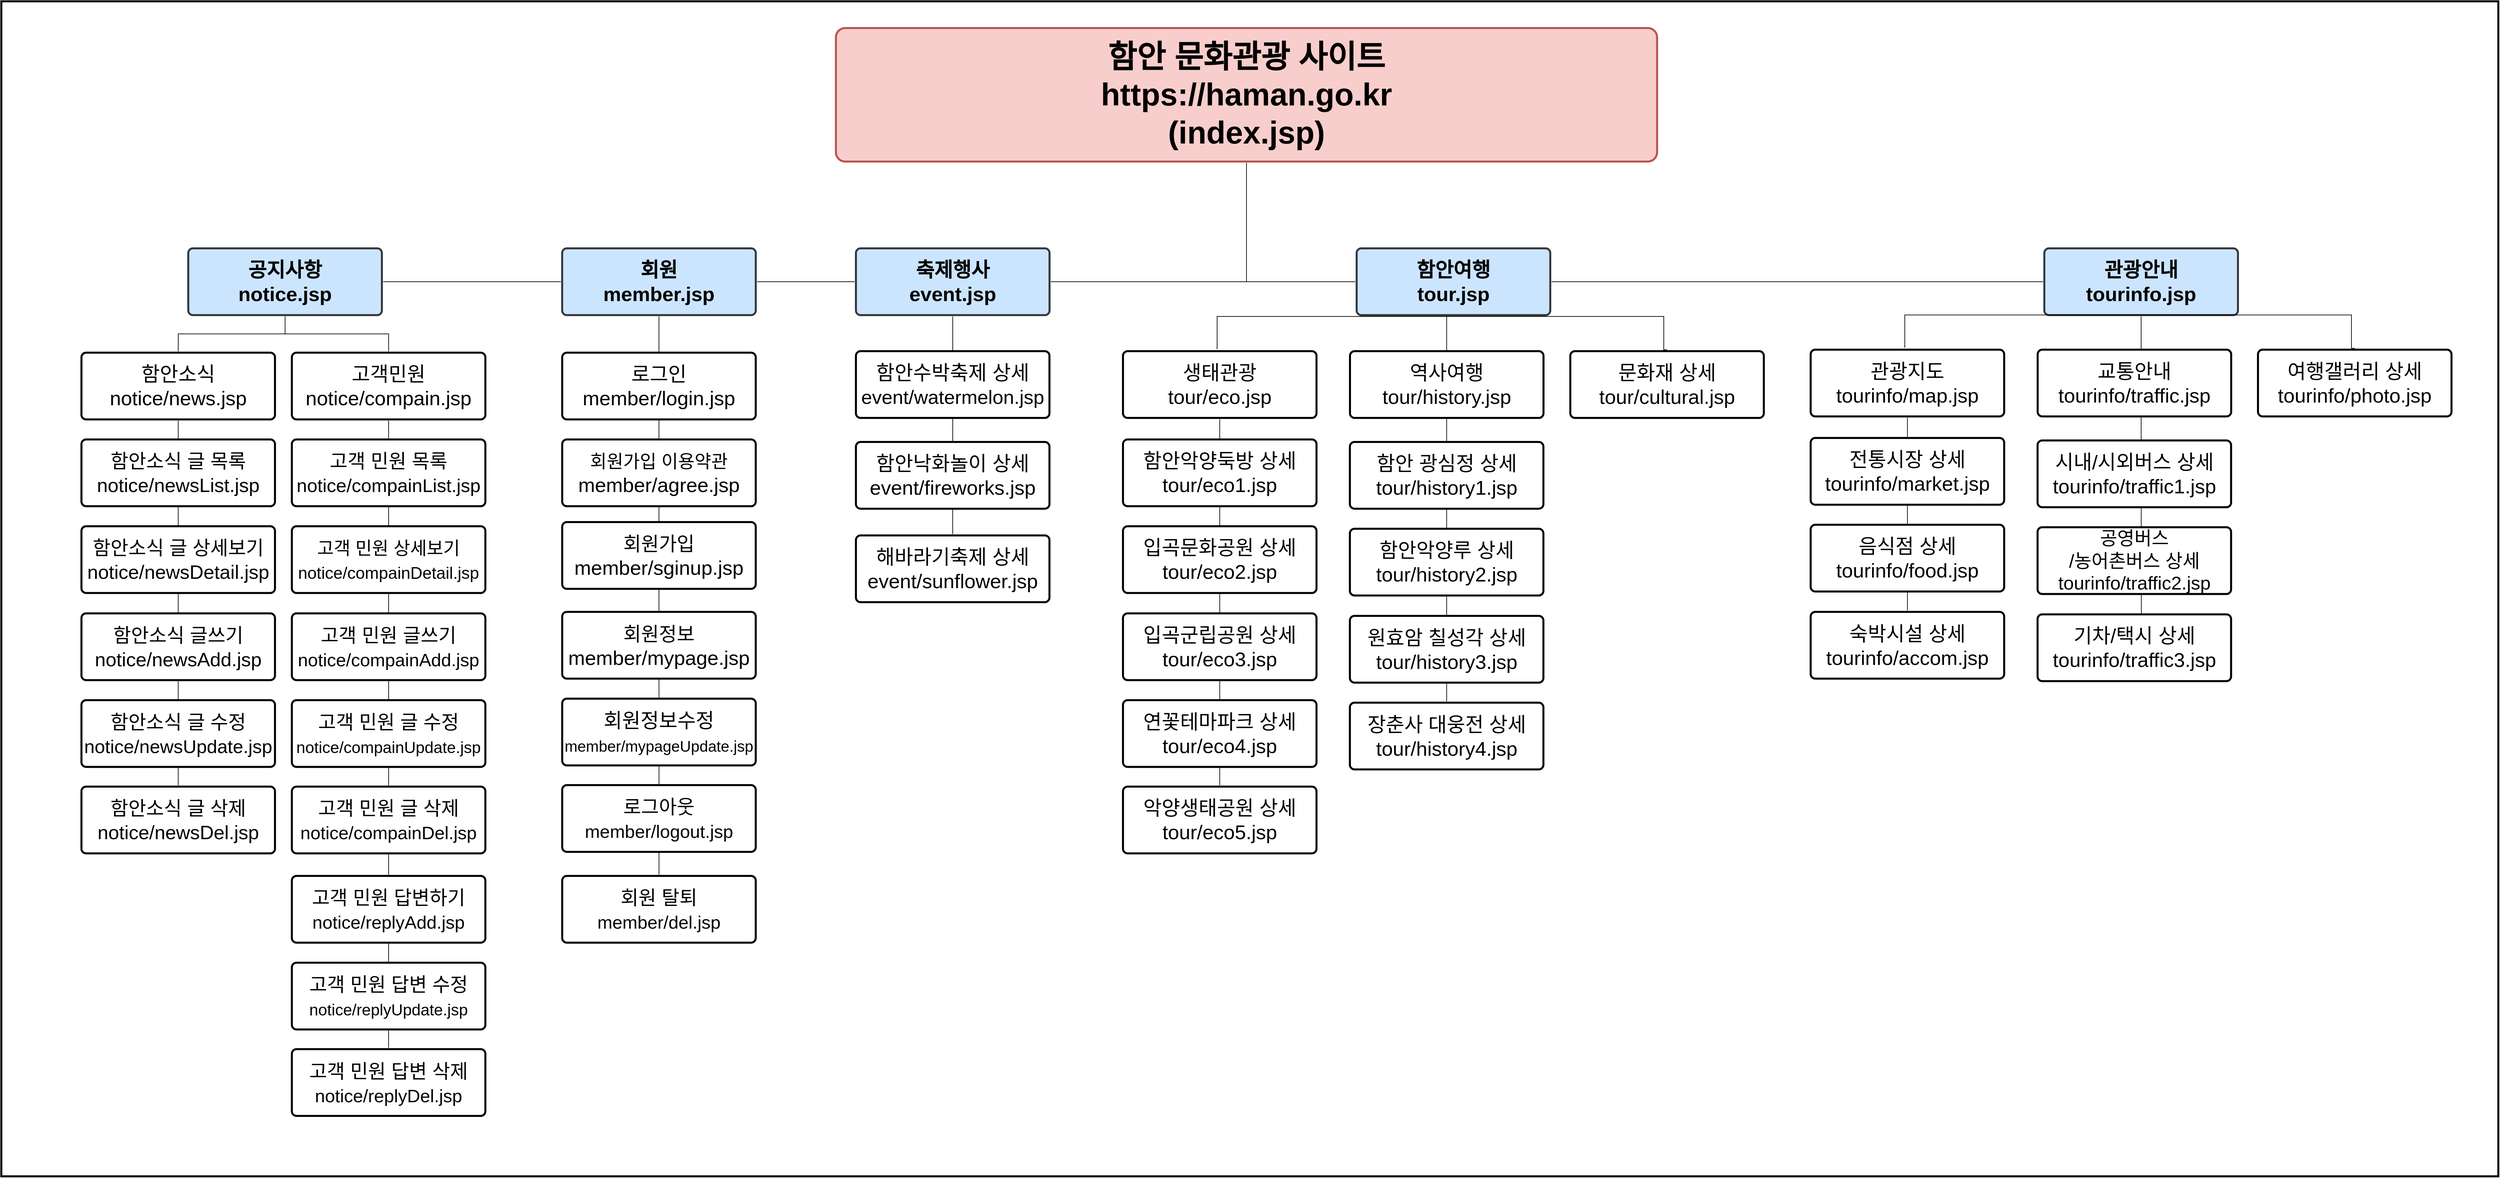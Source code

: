 <mxfile version="21.3.2" type="device">
  <diagram id="6a731a19-8d31-9384-78a2-239565b7b9f0" name="Page-1">
    <mxGraphModel dx="7374" dy="3451" grid="1" gridSize="10" guides="1" tooltips="1" connect="1" arrows="1" fold="1" page="1" pageScale="1" pageWidth="1169" pageHeight="827" background="none" math="0" shadow="0">
      <root>
        <mxCell id="0" />
        <mxCell id="1" parent="0" />
        <mxCell id="kG1Z84SjeEAYpl0R3kHJ-1874" style="edgeStyle=orthogonalEdgeStyle;rounded=0;orthogonalLoop=1;jettySize=auto;html=1;endArrow=none;endFill=0;" parent="1" source="1749" edge="1">
          <mxGeometry relative="1" as="geometry">
            <mxPoint x="585" y="310" as="targetPoint" />
          </mxGeometry>
        </mxCell>
        <mxCell id="1749" value="&lt;font style=&quot;font-size: 47px;&quot;&gt;함안 문화관광 사이트&lt;br&gt;https://haman.go.kr&lt;br&gt;(index.jsp)&lt;br&gt;&lt;/font&gt;" style="rounded=1;whiteSpace=wrap;html=1;shadow=0;labelBackgroundColor=none;strokeWidth=3;fontFamily=Helvetica;fontSize=20;align=center;fontStyle=1;spacing=5;arcSize=7;perimeterSpacing=2;fillColor=#f8cecc;strokeColor=#b85450;" parent="1" vertex="1">
          <mxGeometry x="-30" y="-70" width="1230" height="200" as="geometry" />
        </mxCell>
        <mxCell id="kG1Z84SjeEAYpl0R3kHJ-1832" style="edgeStyle=orthogonalEdgeStyle;rounded=0;orthogonalLoop=1;jettySize=auto;html=1;exitX=0.5;exitY=1;exitDx=0;exitDy=0;endArrow=none;endFill=0;" parent="1" source="1771" target="1778" edge="1">
          <mxGeometry relative="1" as="geometry" />
        </mxCell>
        <mxCell id="kG1Z84SjeEAYpl0R3kHJ-1833" style="edgeStyle=orthogonalEdgeStyle;rounded=0;orthogonalLoop=1;jettySize=auto;html=1;exitX=0.5;exitY=1;exitDx=0;exitDy=0;entryX=0.5;entryY=0;entryDx=0;entryDy=0;endArrow=none;endFill=0;" parent="1" source="1771" target="1776" edge="1">
          <mxGeometry relative="1" as="geometry" />
        </mxCell>
        <mxCell id="kG1Z84SjeEAYpl0R3kHJ-1869" style="edgeStyle=orthogonalEdgeStyle;rounded=0;orthogonalLoop=1;jettySize=auto;html=1;exitX=1;exitY=0.5;exitDx=0;exitDy=0;entryX=0;entryY=0.5;entryDx=0;entryDy=0;endArrow=none;endFill=0;" parent="1" source="1771" target="kG1Z84SjeEAYpl0R3kHJ-1795" edge="1">
          <mxGeometry relative="1" as="geometry" />
        </mxCell>
        <mxCell id="1771" value="공지사항&lt;br&gt;notice.jsp" style="rounded=1;whiteSpace=wrap;html=1;shadow=0;labelBackgroundColor=none;strokeWidth=3;fontFamily=Helvetica;fontSize=30;align=center;spacing=5;fontStyle=1;arcSize=7;perimeterSpacing=2;aspect=fixed;fillColor=#cce5ff;strokeColor=#36393d;" parent="1" vertex="1">
          <mxGeometry x="-1000" y="260" width="290" height="100" as="geometry" />
        </mxCell>
        <mxCell id="kG1Z84SjeEAYpl0R3kHJ-1810" style="edgeStyle=orthogonalEdgeStyle;rounded=0;orthogonalLoop=1;jettySize=auto;html=1;exitX=0.5;exitY=1;exitDx=0;exitDy=0;endArrow=none;endFill=0;" parent="1" source="1776" target="kG1Z84SjeEAYpl0R3kHJ-1804" edge="1">
          <mxGeometry relative="1" as="geometry" />
        </mxCell>
        <mxCell id="1776" value="고객민원&lt;br&gt;notice/compain.jsp" style="rounded=1;whiteSpace=wrap;html=1;shadow=0;labelBackgroundColor=none;strokeWidth=3;fontFamily=Helvetica;fontSize=30;align=center;spacing=5;fontStyle=0;arcSize=7;perimeterSpacing=2;aspect=fixed;" parent="1" vertex="1">
          <mxGeometry x="-844.86" y="416.25" width="289.86" height="100" as="geometry" />
        </mxCell>
        <mxCell id="kG1Z84SjeEAYpl0R3kHJ-1809" style="edgeStyle=orthogonalEdgeStyle;rounded=0;orthogonalLoop=1;jettySize=auto;html=1;exitX=0.5;exitY=1;exitDx=0;exitDy=0;entryX=0.5;entryY=0;entryDx=0;entryDy=0;endArrow=none;endFill=0;" parent="1" source="1778" target="kG1Z84SjeEAYpl0R3kHJ-1788" edge="1">
          <mxGeometry relative="1" as="geometry" />
        </mxCell>
        <mxCell id="1778" value="함안소식&lt;br&gt;notice/news.jsp" style="rounded=1;whiteSpace=wrap;html=1;shadow=0;labelBackgroundColor=none;strokeWidth=3;fontFamily=Helvetica;fontSize=30;align=center;spacing=5;fontStyle=0;arcSize=7;perimeterSpacing=2;aspect=fixed;" parent="1" vertex="1">
          <mxGeometry x="-1160" y="416.25" width="289.86" height="100" as="geometry" />
        </mxCell>
        <mxCell id="kG1Z84SjeEAYpl0R3kHJ-1785" value="&lt;font style=&quot;font-size: 29px;&quot;&gt;함안소식 글 상세보기&lt;br&gt;notice/newsDetail.jsp&lt;br&gt;&lt;/font&gt;" style="rounded=1;whiteSpace=wrap;html=1;shadow=0;labelBackgroundColor=none;strokeWidth=3;fontFamily=Helvetica;fontSize=30;align=center;spacing=5;fontStyle=0;arcSize=7;perimeterSpacing=2;aspect=fixed;" parent="1" vertex="1">
          <mxGeometry x="-1160" y="676.25" width="289.86" height="100" as="geometry" />
        </mxCell>
        <mxCell id="kG1Z84SjeEAYpl0R3kHJ-1786" value="&lt;font style=&quot;&quot;&gt;&lt;span style=&quot;font-size: 29px;&quot;&gt;함안소식 글 수정&lt;/span&gt;&lt;br&gt;&lt;font style=&quot;font-size: 28px;&quot;&gt;notice/newsUpdate.jsp&lt;/font&gt;&lt;br&gt;&lt;/font&gt;" style="rounded=1;whiteSpace=wrap;html=1;shadow=0;labelBackgroundColor=none;strokeWidth=3;fontFamily=Helvetica;fontSize=30;align=center;spacing=5;fontStyle=0;arcSize=7;perimeterSpacing=2;aspect=fixed;" parent="1" vertex="1">
          <mxGeometry x="-1160" y="936.75" width="289.86" height="100" as="geometry" />
        </mxCell>
        <mxCell id="kG1Z84SjeEAYpl0R3kHJ-1787" value="&lt;font style=&quot;font-size: 29px;&quot;&gt;함안소식 글 목록&lt;br&gt;notice/newsList.jsp&lt;br&gt;&lt;/font&gt;" style="rounded=1;whiteSpace=wrap;html=1;shadow=0;labelBackgroundColor=none;strokeWidth=3;fontFamily=Helvetica;fontSize=30;align=center;spacing=5;fontStyle=0;arcSize=7;perimeterSpacing=2;aspect=fixed;" parent="1" vertex="1">
          <mxGeometry x="-1160" y="546.25" width="289.86" height="100" as="geometry" />
        </mxCell>
        <mxCell id="kG1Z84SjeEAYpl0R3kHJ-1788" value="&lt;font style=&quot;font-size: 29px;&quot;&gt;함안소식 글 삭제&lt;br&gt;notice/newsDel.jsp&lt;br&gt;&lt;/font&gt;" style="rounded=1;whiteSpace=wrap;html=1;shadow=0;labelBackgroundColor=none;strokeWidth=3;fontFamily=Helvetica;fontSize=30;align=center;spacing=5;fontStyle=0;arcSize=7;perimeterSpacing=2;aspect=fixed;" parent="1" vertex="1">
          <mxGeometry x="-1160" y="1066.25" width="289.86" height="100" as="geometry" />
        </mxCell>
        <mxCell id="kG1Z84SjeEAYpl0R3kHJ-1789" value="&lt;font style=&quot;font-size: 29px;&quot;&gt;함안소식 글쓰기&lt;br&gt;notice/newsAdd.jsp&lt;br&gt;&lt;/font&gt;" style="rounded=1;whiteSpace=wrap;html=1;shadow=0;labelBackgroundColor=none;strokeWidth=3;fontFamily=Helvetica;fontSize=30;align=center;spacing=5;fontStyle=0;arcSize=7;perimeterSpacing=2;aspect=fixed;" parent="1" vertex="1">
          <mxGeometry x="-1160" y="806.75" width="289.86" height="100" as="geometry" />
        </mxCell>
        <mxCell id="kG1Z84SjeEAYpl0R3kHJ-1790" value="&lt;font style=&quot;&quot;&gt;&lt;span style=&quot;font-size: 27px;&quot;&gt;고객 민원 상세보기&lt;/span&gt;&lt;br&gt;&lt;font style=&quot;font-size: 25px;&quot;&gt;notice/compainDetail.jsp&lt;/font&gt;&lt;br&gt;&lt;/font&gt;" style="rounded=1;whiteSpace=wrap;html=1;shadow=0;labelBackgroundColor=none;strokeWidth=3;fontFamily=Helvetica;fontSize=30;align=center;spacing=5;fontStyle=0;arcSize=7;perimeterSpacing=2;aspect=fixed;" parent="1" vertex="1">
          <mxGeometry x="-844.86" y="676.25" width="289.86" height="100" as="geometry" />
        </mxCell>
        <mxCell id="kG1Z84SjeEAYpl0R3kHJ-1791" value="&lt;font style=&quot;&quot;&gt;&lt;span style=&quot;font-size: 29px;&quot;&gt;고객 민원 글 수정&lt;/span&gt;&lt;br&gt;&lt;font style=&quot;font-size: 24px;&quot;&gt;notice/compainUpdate.jsp&lt;/font&gt;&lt;br&gt;&lt;/font&gt;" style="rounded=1;whiteSpace=wrap;html=1;shadow=0;labelBackgroundColor=none;strokeWidth=3;fontFamily=Helvetica;fontSize=30;align=center;spacing=5;fontStyle=0;arcSize=7;perimeterSpacing=2;aspect=fixed;" parent="1" vertex="1">
          <mxGeometry x="-844.86" y="936.75" width="289.86" height="100" as="geometry" />
        </mxCell>
        <mxCell id="kG1Z84SjeEAYpl0R3kHJ-1792" value="&lt;font style=&quot;&quot;&gt;&lt;span style=&quot;font-size: 29px;&quot;&gt;고객 민원 목록&lt;/span&gt;&lt;br&gt;&lt;font style=&quot;font-size: 28px;&quot;&gt;notice/compainList.jsp&lt;/font&gt;&lt;br&gt;&lt;/font&gt;" style="rounded=1;whiteSpace=wrap;html=1;shadow=0;labelBackgroundColor=none;strokeWidth=3;fontFamily=Helvetica;fontSize=30;align=center;spacing=5;fontStyle=0;arcSize=7;perimeterSpacing=2;aspect=fixed;" parent="1" vertex="1">
          <mxGeometry x="-844.86" y="546.25" width="289.86" height="100" as="geometry" />
        </mxCell>
        <mxCell id="kG1Z84SjeEAYpl0R3kHJ-1793" value="&lt;font style=&quot;&quot;&gt;&lt;span style=&quot;font-size: 29px;&quot;&gt;고객 민원 글 삭제&lt;/span&gt;&lt;br&gt;&lt;font style=&quot;font-size: 27px;&quot;&gt;notice/compainDel.jsp&lt;/font&gt;&lt;br&gt;&lt;/font&gt;" style="rounded=1;whiteSpace=wrap;html=1;shadow=0;labelBackgroundColor=none;strokeWidth=3;fontFamily=Helvetica;fontSize=30;align=center;spacing=5;fontStyle=0;arcSize=7;perimeterSpacing=2;aspect=fixed;" parent="1" vertex="1">
          <mxGeometry x="-844.86" y="1066.25" width="289.86" height="100" as="geometry" />
        </mxCell>
        <mxCell id="kG1Z84SjeEAYpl0R3kHJ-1794" value="&lt;font style=&quot;&quot;&gt;&lt;span style=&quot;font-size: 29px;&quot;&gt;고객 민원 글쓰기&lt;/span&gt;&lt;br&gt;&lt;font style=&quot;font-size: 27px;&quot;&gt;notice/compainAdd.jsp&lt;/font&gt;&lt;br&gt;&lt;/font&gt;" style="rounded=1;whiteSpace=wrap;html=1;shadow=0;labelBackgroundColor=none;strokeWidth=3;fontFamily=Helvetica;fontSize=30;align=center;spacing=5;fontStyle=0;arcSize=7;perimeterSpacing=2;aspect=fixed;" parent="1" vertex="1">
          <mxGeometry x="-844.86" y="806.75" width="289.86" height="100" as="geometry" />
        </mxCell>
        <mxCell id="kG1Z84SjeEAYpl0R3kHJ-1819" style="edgeStyle=orthogonalEdgeStyle;rounded=0;orthogonalLoop=1;jettySize=auto;html=1;exitX=0.5;exitY=1;exitDx=0;exitDy=0;endArrow=none;endFill=0;" parent="1" source="kG1Z84SjeEAYpl0R3kHJ-1795" target="kG1Z84SjeEAYpl0R3kHJ-1802" edge="1">
          <mxGeometry relative="1" as="geometry" />
        </mxCell>
        <mxCell id="kG1Z84SjeEAYpl0R3kHJ-1870" style="edgeStyle=orthogonalEdgeStyle;rounded=0;orthogonalLoop=1;jettySize=auto;html=1;exitX=1;exitY=0.5;exitDx=0;exitDy=0;entryX=0;entryY=0.5;entryDx=0;entryDy=0;endArrow=none;endFill=0;" parent="1" source="kG1Z84SjeEAYpl0R3kHJ-1795" target="kG1Z84SjeEAYpl0R3kHJ-1813" edge="1">
          <mxGeometry relative="1" as="geometry" />
        </mxCell>
        <mxCell id="kG1Z84SjeEAYpl0R3kHJ-1795" value="회원&lt;br&gt;member.jsp" style="rounded=1;whiteSpace=wrap;html=1;shadow=0;labelBackgroundColor=none;strokeWidth=3;fontFamily=Helvetica;fontSize=30;align=center;spacing=5;fontStyle=1;arcSize=7;perimeterSpacing=2;aspect=fixed;fillColor=#cce5ff;strokeColor=#36393d;flipH=0;flipV=1;" parent="1" vertex="1">
          <mxGeometry x="-440" y="260" width="290" height="100" as="geometry" />
        </mxCell>
        <mxCell id="kG1Z84SjeEAYpl0R3kHJ-1798" value="&lt;font style=&quot;&quot;&gt;회원정보수정&lt;br style=&quot;border-color: var(--border-color);&quot;&gt;&lt;font style=&quot;font-size: 23px;&quot;&gt;member/mypageUpdate.jsp&lt;/font&gt;&lt;br&gt;&lt;/font&gt;" style="rounded=1;whiteSpace=wrap;html=1;shadow=0;labelBackgroundColor=none;strokeWidth=3;fontFamily=Helvetica;fontSize=30;align=center;spacing=5;fontStyle=0;arcSize=7;perimeterSpacing=2;aspect=fixed;flipV=1;flipH=0;" parent="1" vertex="1">
          <mxGeometry x="-439.93" y="934.5" width="289.86" height="100" as="geometry" />
        </mxCell>
        <mxCell id="kG1Z84SjeEAYpl0R3kHJ-1799" value="&lt;font style=&quot;&quot;&gt;&lt;span style=&quot;font-size: 29px;&quot;&gt;회원가입&lt;/span&gt;&lt;br&gt;member/sginup.jsp&lt;br&gt;&lt;/font&gt;" style="rounded=1;whiteSpace=wrap;html=1;shadow=0;labelBackgroundColor=none;strokeWidth=3;fontFamily=Helvetica;fontSize=30;align=center;spacing=5;fontStyle=0;arcSize=7;perimeterSpacing=2;aspect=fixed;flipH=0;flipV=1;" parent="1" vertex="1">
          <mxGeometry x="-439.93" y="670" width="289.86" height="100" as="geometry" />
        </mxCell>
        <mxCell id="kG1Z84SjeEAYpl0R3kHJ-1800" value="&lt;font style=&quot;&quot;&gt;&lt;span style=&quot;font-size: 29px;&quot;&gt;로그아웃&lt;/span&gt;&lt;br&gt;&lt;font style=&quot;font-size: 27px;&quot;&gt;member/logout.jsp&lt;/font&gt;&lt;br&gt;&lt;/font&gt;" style="rounded=1;whiteSpace=wrap;html=1;shadow=0;labelBackgroundColor=none;strokeWidth=3;fontFamily=Helvetica;fontSize=30;align=center;spacing=5;fontStyle=0;arcSize=7;perimeterSpacing=2;aspect=fixed;flipV=1;flipH=0;" parent="1" vertex="1">
          <mxGeometry x="-439.93" y="1064" width="289.86" height="100" as="geometry" />
        </mxCell>
        <mxCell id="kG1Z84SjeEAYpl0R3kHJ-1801" value="&lt;font style=&quot;&quot;&gt;&lt;span style=&quot;font-size: 29px;&quot;&gt;회원정보&lt;/span&gt;&lt;br&gt;member/mypage.jsp&lt;br&gt;&lt;/font&gt;" style="rounded=1;whiteSpace=wrap;html=1;shadow=0;labelBackgroundColor=none;strokeWidth=3;fontFamily=Helvetica;fontSize=30;align=center;spacing=5;fontStyle=0;arcSize=7;perimeterSpacing=2;aspect=fixed;flipV=1;flipH=0;" parent="1" vertex="1">
          <mxGeometry x="-439.93" y="804.5" width="289.86" height="100" as="geometry" />
        </mxCell>
        <mxCell id="kG1Z84SjeEAYpl0R3kHJ-1802" value="&lt;font style=&quot;&quot;&gt;&lt;span style=&quot;font-size: 29px;&quot;&gt;회원 탈퇴&lt;/span&gt;&lt;br&gt;&lt;font style=&quot;font-size: 27px;&quot;&gt;member/del.jsp&lt;/font&gt;&lt;br&gt;&lt;/font&gt;" style="rounded=1;whiteSpace=wrap;html=1;shadow=0;labelBackgroundColor=none;strokeWidth=3;fontFamily=Helvetica;fontSize=30;align=center;spacing=5;fontStyle=0;arcSize=7;perimeterSpacing=2;aspect=fixed;flipV=1;flipH=0;" parent="1" vertex="1">
          <mxGeometry x="-439.93" y="1200" width="289.86" height="100" as="geometry" />
        </mxCell>
        <mxCell id="kG1Z84SjeEAYpl0R3kHJ-1803" value="&lt;font style=&quot;&quot;&gt;&lt;span style=&quot;font-size: 29px;&quot;&gt;고객 민원 답변 수정&lt;/span&gt;&lt;br&gt;&lt;font style=&quot;font-size: 24px;&quot;&gt;notice/replyUpdate.jsp&lt;/font&gt;&lt;br&gt;&lt;/font&gt;" style="rounded=1;whiteSpace=wrap;html=1;shadow=0;labelBackgroundColor=none;strokeWidth=3;fontFamily=Helvetica;fontSize=30;align=center;spacing=5;fontStyle=0;arcSize=7;perimeterSpacing=2;aspect=fixed;" parent="1" vertex="1">
          <mxGeometry x="-844.86" y="1330" width="289.86" height="100" as="geometry" />
        </mxCell>
        <mxCell id="kG1Z84SjeEAYpl0R3kHJ-1804" value="&lt;font style=&quot;&quot;&gt;&lt;span style=&quot;font-size: 29px;&quot;&gt;고객 민원 답변 삭제&lt;/span&gt;&lt;br&gt;&lt;font style=&quot;font-size: 27px;&quot;&gt;notice/replyDel.jsp&lt;/font&gt;&lt;br&gt;&lt;/font&gt;" style="rounded=1;whiteSpace=wrap;html=1;shadow=0;labelBackgroundColor=none;strokeWidth=3;fontFamily=Helvetica;fontSize=30;align=center;spacing=5;fontStyle=0;arcSize=7;perimeterSpacing=2;aspect=fixed;" parent="1" vertex="1">
          <mxGeometry x="-844.86" y="1459.5" width="289.86" height="100" as="geometry" />
        </mxCell>
        <mxCell id="kG1Z84SjeEAYpl0R3kHJ-1805" value="&lt;font style=&quot;&quot;&gt;&lt;span style=&quot;font-size: 29px;&quot;&gt;고객 민원 답변하기&lt;/span&gt;&lt;br&gt;&lt;font style=&quot;font-size: 27px;&quot;&gt;notice/replyAdd.jsp&lt;/font&gt;&lt;br&gt;&lt;/font&gt;" style="rounded=1;whiteSpace=wrap;html=1;shadow=0;labelBackgroundColor=none;strokeWidth=3;fontFamily=Helvetica;fontSize=30;align=center;spacing=5;fontStyle=0;arcSize=7;perimeterSpacing=2;aspect=fixed;" parent="1" vertex="1">
          <mxGeometry x="-844.86" y="1200" width="289.86" height="100" as="geometry" />
        </mxCell>
        <mxCell id="kG1Z84SjeEAYpl0R3kHJ-1831" style="edgeStyle=orthogonalEdgeStyle;rounded=0;orthogonalLoop=1;jettySize=auto;html=1;exitX=0.5;exitY=1;exitDx=0;exitDy=0;endArrow=none;endFill=0;" parent="1" source="kG1Z84SjeEAYpl0R3kHJ-1813" target="kG1Z84SjeEAYpl0R3kHJ-1822" edge="1">
          <mxGeometry relative="1" as="geometry" />
        </mxCell>
        <mxCell id="kG1Z84SjeEAYpl0R3kHJ-1871" style="edgeStyle=orthogonalEdgeStyle;rounded=0;orthogonalLoop=1;jettySize=auto;html=1;exitX=1;exitY=0.5;exitDx=0;exitDy=0;entryX=0;entryY=0.5;entryDx=0;entryDy=0;endArrow=none;endFill=0;" parent="1" source="kG1Z84SjeEAYpl0R3kHJ-1813" target="kG1Z84SjeEAYpl0R3kHJ-1814" edge="1">
          <mxGeometry relative="1" as="geometry" />
        </mxCell>
        <mxCell id="kG1Z84SjeEAYpl0R3kHJ-1813" value="축제행사&lt;br&gt;event.jsp" style="rounded=1;whiteSpace=wrap;html=1;shadow=0;labelBackgroundColor=none;strokeWidth=3;fontFamily=Helvetica;fontSize=30;align=center;spacing=5;fontStyle=1;arcSize=7;perimeterSpacing=2;aspect=fixed;fillColor=#cce5ff;strokeColor=#36393d;" parent="1" vertex="1">
          <mxGeometry y="260" width="290" height="100" as="geometry" />
        </mxCell>
        <mxCell id="kG1Z84SjeEAYpl0R3kHJ-1840" style="edgeStyle=orthogonalEdgeStyle;rounded=0;orthogonalLoop=1;jettySize=auto;html=1;exitX=0.5;exitY=1;exitDx=0;exitDy=0;endArrow=none;endFill=0;" parent="1" source="kG1Z84SjeEAYpl0R3kHJ-1814" edge="1">
          <mxGeometry relative="1" as="geometry">
            <mxPoint x="540" y="410.0" as="targetPoint" />
            <Array as="points">
              <mxPoint x="541" y="362" />
            </Array>
          </mxGeometry>
        </mxCell>
        <mxCell id="kG1Z84SjeEAYpl0R3kHJ-1841" style="edgeStyle=orthogonalEdgeStyle;rounded=0;orthogonalLoop=1;jettySize=auto;html=1;exitX=0.5;exitY=1;exitDx=0;exitDy=0;entryX=0.5;entryY=0;entryDx=0;entryDy=0;endArrow=none;endFill=0;" parent="1" source="kG1Z84SjeEAYpl0R3kHJ-1814" target="kG1Z84SjeEAYpl0R3kHJ-1825" edge="1">
          <mxGeometry relative="1" as="geometry">
            <Array as="points">
              <mxPoint x="1210" y="362" />
              <mxPoint x="1210" y="412" />
            </Array>
          </mxGeometry>
        </mxCell>
        <mxCell id="kG1Z84SjeEAYpl0R3kHJ-1849" style="edgeStyle=orthogonalEdgeStyle;rounded=0;orthogonalLoop=1;jettySize=auto;html=1;exitX=0.5;exitY=1;exitDx=0;exitDy=0;entryX=0.5;entryY=0;entryDx=0;entryDy=0;endArrow=none;endFill=0;" parent="1" source="kG1Z84SjeEAYpl0R3kHJ-1814" target="kG1Z84SjeEAYpl0R3kHJ-1846" edge="1">
          <mxGeometry relative="1" as="geometry">
            <Array as="points">
              <mxPoint x="885" y="362" />
            </Array>
          </mxGeometry>
        </mxCell>
        <mxCell id="kG1Z84SjeEAYpl0R3kHJ-1872" style="edgeStyle=orthogonalEdgeStyle;rounded=0;orthogonalLoop=1;jettySize=auto;html=1;exitX=1;exitY=0.5;exitDx=0;exitDy=0;entryX=0;entryY=0.5;entryDx=0;entryDy=0;endArrow=none;endFill=0;" parent="1" source="kG1Z84SjeEAYpl0R3kHJ-1814" target="kG1Z84SjeEAYpl0R3kHJ-1815" edge="1">
          <mxGeometry relative="1" as="geometry" />
        </mxCell>
        <mxCell id="kG1Z84SjeEAYpl0R3kHJ-1814" value="함안여행&lt;br&gt;tour.jsp" style="rounded=1;whiteSpace=wrap;html=1;shadow=0;labelBackgroundColor=none;strokeWidth=3;fontFamily=Helvetica;fontSize=30;align=center;spacing=5;fontStyle=1;arcSize=7;perimeterSpacing=2;aspect=fixed;fillColor=#cce5ff;strokeColor=#36393d;" parent="1" vertex="1">
          <mxGeometry x="750" y="260" width="290" height="100" as="geometry" />
        </mxCell>
        <mxCell id="kG1Z84SjeEAYpl0R3kHJ-1866" style="edgeStyle=orthogonalEdgeStyle;rounded=0;orthogonalLoop=1;jettySize=auto;html=1;exitX=0.5;exitY=1;exitDx=0;exitDy=0;entryX=0.536;entryY=0.675;entryDx=0;entryDy=0;entryPerimeter=0;endArrow=none;endFill=0;" parent="1" source="kG1Z84SjeEAYpl0R3kHJ-1815" target="kG1Z84SjeEAYpl0R3kHJ-1864" edge="1">
          <mxGeometry relative="1" as="geometry" />
        </mxCell>
        <mxCell id="kG1Z84SjeEAYpl0R3kHJ-1815" value="관광안내&lt;br&gt;tourinfo.jsp" style="rounded=1;whiteSpace=wrap;html=1;shadow=0;labelBackgroundColor=none;strokeWidth=3;fontFamily=Helvetica;fontSize=30;align=center;spacing=5;fontStyle=1;arcSize=7;perimeterSpacing=2;aspect=fixed;fillColor=#cce5ff;strokeColor=#36393d;" parent="1" vertex="1">
          <mxGeometry x="1780" y="260" width="290" height="100" as="geometry" />
        </mxCell>
        <mxCell id="kG1Z84SjeEAYpl0R3kHJ-1817" value="로그인&lt;br&gt;member/login.jsp" style="rounded=1;whiteSpace=wrap;html=1;shadow=0;labelBackgroundColor=none;strokeWidth=3;fontFamily=Helvetica;fontSize=30;align=center;spacing=5;fontStyle=0;arcSize=7;perimeterSpacing=2;aspect=fixed;flipV=1;flipH=0;" parent="1" vertex="1">
          <mxGeometry x="-439.93" y="416.25" width="289.86" height="100" as="geometry" />
        </mxCell>
        <mxCell id="kG1Z84SjeEAYpl0R3kHJ-1818" value="&lt;font style=&quot;&quot;&gt;&lt;span style=&quot;font-size: 27px;&quot;&gt;회원가입 이용약관&lt;/span&gt;&lt;br&gt;member/agree.jsp&lt;br&gt;&lt;/font&gt;" style="rounded=1;whiteSpace=wrap;html=1;shadow=0;labelBackgroundColor=none;strokeWidth=3;fontFamily=Helvetica;fontSize=30;align=center;spacing=5;fontStyle=0;arcSize=7;perimeterSpacing=2;aspect=fixed;flipV=1;flipH=0;" parent="1" vertex="1">
          <mxGeometry x="-439.93" y="546.25" width="289.86" height="100" as="geometry" />
        </mxCell>
        <mxCell id="kG1Z84SjeEAYpl0R3kHJ-1820" value="함안수박축제 상세&lt;br&gt;&lt;font style=&quot;font-size: 29px;&quot;&gt;event/watermelon.jsp&lt;/font&gt;" style="rounded=1;whiteSpace=wrap;html=1;shadow=0;labelBackgroundColor=none;strokeWidth=3;fontFamily=Helvetica;fontSize=30;align=center;spacing=5;fontStyle=0;arcSize=7;perimeterSpacing=2;aspect=fixed;flipV=1;flipH=0;" parent="1" vertex="1">
          <mxGeometry y="414" width="289.86" height="100" as="geometry" />
        </mxCell>
        <mxCell id="kG1Z84SjeEAYpl0R3kHJ-1821" value="함안낙화놀이 상세&lt;br&gt;event/fireworks.jsp" style="rounded=1;whiteSpace=wrap;html=1;shadow=0;labelBackgroundColor=none;strokeWidth=3;fontFamily=Helvetica;fontSize=30;align=center;spacing=5;fontStyle=0;arcSize=7;perimeterSpacing=2;aspect=fixed;flipV=1;flipH=0;" parent="1" vertex="1">
          <mxGeometry y="550" width="289.86" height="100" as="geometry" />
        </mxCell>
        <mxCell id="kG1Z84SjeEAYpl0R3kHJ-1822" value="해바라기축제 상세&lt;br&gt;event/sunflower.jsp" style="rounded=1;whiteSpace=wrap;html=1;shadow=0;labelBackgroundColor=none;strokeWidth=3;fontFamily=Helvetica;fontSize=30;align=center;spacing=5;fontStyle=0;arcSize=7;perimeterSpacing=2;aspect=fixed;flipV=1;flipH=0;" parent="1" vertex="1">
          <mxGeometry y="690" width="289.86" height="100" as="geometry" />
        </mxCell>
        <mxCell id="kG1Z84SjeEAYpl0R3kHJ-1842" style="edgeStyle=orthogonalEdgeStyle;rounded=0;orthogonalLoop=1;jettySize=auto;html=1;exitX=0.5;exitY=1;exitDx=0;exitDy=0;entryX=0.5;entryY=0;entryDx=0;entryDy=0;endArrow=none;endFill=0;" parent="1" source="kG1Z84SjeEAYpl0R3kHJ-1823" target="kG1Z84SjeEAYpl0R3kHJ-1830" edge="1">
          <mxGeometry relative="1" as="geometry" />
        </mxCell>
        <mxCell id="kG1Z84SjeEAYpl0R3kHJ-1823" value="생태관광&lt;br&gt;tour/eco.jsp" style="rounded=1;whiteSpace=wrap;html=1;shadow=0;labelBackgroundColor=none;strokeWidth=3;fontFamily=Helvetica;fontSize=30;align=center;spacing=5;fontStyle=0;arcSize=7;perimeterSpacing=2;aspect=fixed;flipV=1;flipH=0;" parent="1" vertex="1">
          <mxGeometry x="400" y="414" width="289.86" height="100" as="geometry" />
        </mxCell>
        <mxCell id="kG1Z84SjeEAYpl0R3kHJ-1824" value="역사여행&lt;br&gt;tour/history.jsp" style="rounded=1;whiteSpace=wrap;html=1;shadow=0;labelBackgroundColor=none;strokeWidth=3;fontFamily=Helvetica;fontSize=30;align=center;spacing=5;fontStyle=0;arcSize=7;perimeterSpacing=2;aspect=fixed;flipV=1;flipH=0;" parent="1" vertex="1">
          <mxGeometry x="740" y="414" width="289.86" height="100" as="geometry" />
        </mxCell>
        <mxCell id="kG1Z84SjeEAYpl0R3kHJ-1825" value="문화재 상세&lt;br&gt;tour/cultural.jsp" style="rounded=1;whiteSpace=wrap;html=1;shadow=0;labelBackgroundColor=none;strokeWidth=3;fontFamily=Helvetica;fontSize=30;align=center;spacing=5;fontStyle=0;arcSize=7;perimeterSpacing=2;aspect=fixed;flipV=1;flipH=0;" parent="1" vertex="1">
          <mxGeometry x="1070" y="414" width="289.86" height="100" as="geometry" />
        </mxCell>
        <mxCell id="kG1Z84SjeEAYpl0R3kHJ-1826" value="함안악양둑방 상세&lt;br&gt;tour/eco1.jsp" style="rounded=1;whiteSpace=wrap;html=1;shadow=0;labelBackgroundColor=none;strokeWidth=3;fontFamily=Helvetica;fontSize=30;align=center;spacing=5;fontStyle=0;arcSize=7;perimeterSpacing=2;aspect=fixed;flipV=1;flipH=0;" parent="1" vertex="1">
          <mxGeometry x="400" y="546.25" width="289.86" height="100" as="geometry" />
        </mxCell>
        <mxCell id="kG1Z84SjeEAYpl0R3kHJ-1827" value="입곡문화공원 상세&lt;br&gt;tour/eco2.jsp" style="rounded=1;whiteSpace=wrap;html=1;shadow=0;labelBackgroundColor=none;strokeWidth=3;fontFamily=Helvetica;fontSize=30;align=center;spacing=5;fontStyle=0;arcSize=7;perimeterSpacing=2;aspect=fixed;flipV=1;flipH=0;" parent="1" vertex="1">
          <mxGeometry x="400" y="676.25" width="289.86" height="100" as="geometry" />
        </mxCell>
        <mxCell id="kG1Z84SjeEAYpl0R3kHJ-1828" value="입곡군립공원 상세&lt;br&gt;tour/eco3.jsp" style="rounded=1;whiteSpace=wrap;html=1;shadow=0;labelBackgroundColor=none;strokeWidth=3;fontFamily=Helvetica;fontSize=30;align=center;spacing=5;fontStyle=0;arcSize=7;perimeterSpacing=2;aspect=fixed;flipV=1;flipH=0;" parent="1" vertex="1">
          <mxGeometry x="400" y="806.75" width="289.86" height="100" as="geometry" />
        </mxCell>
        <mxCell id="kG1Z84SjeEAYpl0R3kHJ-1829" value="연꽃테마파크 상세&lt;br&gt;tour/eco4.jsp" style="rounded=1;whiteSpace=wrap;html=1;shadow=0;labelBackgroundColor=none;strokeWidth=3;fontFamily=Helvetica;fontSize=30;align=center;spacing=5;fontStyle=0;arcSize=7;perimeterSpacing=2;aspect=fixed;flipV=1;flipH=0;" parent="1" vertex="1">
          <mxGeometry x="400" y="936.75" width="289.86" height="100" as="geometry" />
        </mxCell>
        <mxCell id="kG1Z84SjeEAYpl0R3kHJ-1830" value="악양생태공원 상세&lt;br&gt;tour/eco5.jsp" style="rounded=1;whiteSpace=wrap;html=1;shadow=0;labelBackgroundColor=none;strokeWidth=3;fontFamily=Helvetica;fontSize=30;align=center;spacing=5;fontStyle=0;arcSize=7;perimeterSpacing=2;aspect=fixed;flipV=1;flipH=0;" parent="1" vertex="1">
          <mxGeometry x="400" y="1066.25" width="289.86" height="100" as="geometry" />
        </mxCell>
        <mxCell id="kG1Z84SjeEAYpl0R3kHJ-1843" value="함안 광심정 상세&lt;br&gt;tour/history1.jsp" style="rounded=1;whiteSpace=wrap;html=1;shadow=0;labelBackgroundColor=none;strokeWidth=3;fontFamily=Helvetica;fontSize=30;align=center;spacing=5;fontStyle=0;arcSize=7;perimeterSpacing=2;aspect=fixed;flipV=1;flipH=0;" parent="1" vertex="1">
          <mxGeometry x="739.86" y="550" width="289.86" height="100" as="geometry" />
        </mxCell>
        <mxCell id="kG1Z84SjeEAYpl0R3kHJ-1844" value="함안악양루 상세&lt;br&gt;tour/history2.jsp" style="rounded=1;whiteSpace=wrap;html=1;shadow=0;labelBackgroundColor=none;strokeWidth=3;fontFamily=Helvetica;fontSize=30;align=center;spacing=5;fontStyle=0;arcSize=7;perimeterSpacing=2;aspect=fixed;flipV=1;flipH=0;" parent="1" vertex="1">
          <mxGeometry x="739.86" y="680" width="289.86" height="100" as="geometry" />
        </mxCell>
        <mxCell id="kG1Z84SjeEAYpl0R3kHJ-1845" value="원효암 칠성각 상세&lt;br&gt;tour/history3.jsp" style="rounded=1;whiteSpace=wrap;html=1;shadow=0;labelBackgroundColor=none;strokeWidth=3;fontFamily=Helvetica;fontSize=30;align=center;spacing=5;fontStyle=0;arcSize=7;perimeterSpacing=2;aspect=fixed;flipV=1;flipH=0;" parent="1" vertex="1">
          <mxGeometry x="739.86" y="810.5" width="289.86" height="100" as="geometry" />
        </mxCell>
        <mxCell id="kG1Z84SjeEAYpl0R3kHJ-1846" value="장춘사 대웅전 상세&lt;br&gt;tour/history4.jsp" style="rounded=1;whiteSpace=wrap;html=1;shadow=0;labelBackgroundColor=none;strokeWidth=3;fontFamily=Helvetica;fontSize=30;align=center;spacing=5;fontStyle=0;arcSize=7;perimeterSpacing=2;aspect=fixed;flipV=1;flipH=0;" parent="1" vertex="1">
          <mxGeometry x="739.86" y="940.5" width="289.86" height="100" as="geometry" />
        </mxCell>
        <mxCell id="kG1Z84SjeEAYpl0R3kHJ-1850" style="edgeStyle=orthogonalEdgeStyle;rounded=0;orthogonalLoop=1;jettySize=auto;html=1;exitX=0.5;exitY=1;exitDx=0;exitDy=0;endArrow=none;endFill=0;" parent="1" edge="1">
          <mxGeometry relative="1" as="geometry">
            <mxPoint x="1570" y="407.75" as="targetPoint" />
            <mxPoint x="1915" y="359.75" as="sourcePoint" />
            <Array as="points">
              <mxPoint x="1571" y="359.75" />
            </Array>
          </mxGeometry>
        </mxCell>
        <mxCell id="kG1Z84SjeEAYpl0R3kHJ-1851" style="edgeStyle=orthogonalEdgeStyle;rounded=0;orthogonalLoop=1;jettySize=auto;html=1;exitX=0.5;exitY=1;exitDx=0;exitDy=0;entryX=0.5;entryY=0;entryDx=0;entryDy=0;endArrow=none;endFill=0;" parent="1" target="kG1Z84SjeEAYpl0R3kHJ-1856" edge="1">
          <mxGeometry relative="1" as="geometry">
            <mxPoint x="1915" y="359.75" as="sourcePoint" />
            <Array as="points">
              <mxPoint x="2240" y="359.75" />
              <mxPoint x="2240" y="409.75" />
            </Array>
          </mxGeometry>
        </mxCell>
        <mxCell id="kG1Z84SjeEAYpl0R3kHJ-1853" style="edgeStyle=orthogonalEdgeStyle;rounded=0;orthogonalLoop=1;jettySize=auto;html=1;exitX=0.5;exitY=1;exitDx=0;exitDy=0;entryX=0.5;entryY=0;entryDx=0;entryDy=0;endArrow=none;endFill=0;" parent="1" source="kG1Z84SjeEAYpl0R3kHJ-1854" target="kG1Z84SjeEAYpl0R3kHJ-1859" edge="1">
          <mxGeometry relative="1" as="geometry">
            <mxPoint x="1574.93" y="1062.0" as="targetPoint" />
          </mxGeometry>
        </mxCell>
        <mxCell id="kG1Z84SjeEAYpl0R3kHJ-1854" value="관광지도&lt;br&gt;tourinfo/map.jsp" style="rounded=1;whiteSpace=wrap;html=1;shadow=0;labelBackgroundColor=none;strokeWidth=3;fontFamily=Helvetica;fontSize=30;align=center;spacing=5;fontStyle=0;arcSize=7;perimeterSpacing=2;aspect=fixed;flipV=1;flipH=0;" parent="1" vertex="1">
          <mxGeometry x="1430" y="411.75" width="289.86" height="100" as="geometry" />
        </mxCell>
        <mxCell id="kG1Z84SjeEAYpl0R3kHJ-1855" value="교통안내&lt;br&gt;tourinfo/traffic.jsp" style="rounded=1;whiteSpace=wrap;html=1;shadow=0;labelBackgroundColor=none;strokeWidth=3;fontFamily=Helvetica;fontSize=30;align=center;spacing=5;fontStyle=0;arcSize=7;perimeterSpacing=2;aspect=fixed;flipV=1;flipH=0;" parent="1" vertex="1">
          <mxGeometry x="1770" y="411.75" width="289.86" height="100" as="geometry" />
        </mxCell>
        <mxCell id="kG1Z84SjeEAYpl0R3kHJ-1856" value="여행갤러리 상세&lt;br&gt;tourinfo/photo.jsp" style="rounded=1;whiteSpace=wrap;html=1;shadow=0;labelBackgroundColor=none;strokeWidth=3;fontFamily=Helvetica;fontSize=30;align=center;spacing=5;fontStyle=0;arcSize=7;perimeterSpacing=2;aspect=fixed;flipV=1;flipH=0;" parent="1" vertex="1">
          <mxGeometry x="2100" y="411.75" width="289.86" height="100" as="geometry" />
        </mxCell>
        <mxCell id="kG1Z84SjeEAYpl0R3kHJ-1857" value="전통시장 상세&lt;br&gt;tourinfo/market.jsp" style="rounded=1;whiteSpace=wrap;html=1;shadow=0;labelBackgroundColor=none;strokeWidth=3;fontFamily=Helvetica;fontSize=30;align=center;spacing=5;fontStyle=0;arcSize=7;perimeterSpacing=2;aspect=fixed;flipV=1;flipH=0;" parent="1" vertex="1">
          <mxGeometry x="1430" y="544" width="289.86" height="100" as="geometry" />
        </mxCell>
        <mxCell id="kG1Z84SjeEAYpl0R3kHJ-1858" value="음식점 상세&lt;br&gt;tourinfo/food.jsp" style="rounded=1;whiteSpace=wrap;html=1;shadow=0;labelBackgroundColor=none;strokeWidth=3;fontFamily=Helvetica;fontSize=30;align=center;spacing=5;fontStyle=0;arcSize=7;perimeterSpacing=2;aspect=fixed;flipV=1;flipH=0;" parent="1" vertex="1">
          <mxGeometry x="1430" y="674" width="289.86" height="100" as="geometry" />
        </mxCell>
        <mxCell id="kG1Z84SjeEAYpl0R3kHJ-1859" value="숙박시설 상세&lt;br&gt;tourinfo/accom.jsp" style="rounded=1;whiteSpace=wrap;html=1;shadow=0;labelBackgroundColor=none;strokeWidth=3;fontFamily=Helvetica;fontSize=30;align=center;spacing=5;fontStyle=0;arcSize=7;perimeterSpacing=2;aspect=fixed;flipV=1;flipH=0;" parent="1" vertex="1">
          <mxGeometry x="1430" y="804.5" width="289.86" height="100" as="geometry" />
        </mxCell>
        <mxCell id="kG1Z84SjeEAYpl0R3kHJ-1862" value="시내/시외버스 상세&lt;br&gt;tourinfo/traffic1.jsp" style="rounded=1;whiteSpace=wrap;html=1;shadow=0;labelBackgroundColor=none;strokeWidth=3;fontFamily=Helvetica;fontSize=30;align=center;spacing=5;fontStyle=0;arcSize=7;perimeterSpacing=2;aspect=fixed;flipV=1;flipH=0;" parent="1" vertex="1">
          <mxGeometry x="1769.86" y="547.75" width="289.86" height="100" as="geometry" />
        </mxCell>
        <mxCell id="kG1Z84SjeEAYpl0R3kHJ-1863" value="공영버스&lt;br style=&quot;font-size: 28px;&quot;&gt;/농어촌버스 상세&lt;br style=&quot;font-size: 28px;&quot;&gt;tourinfo/traffic2.jsp" style="rounded=1;whiteSpace=wrap;html=1;shadow=0;labelBackgroundColor=none;strokeWidth=3;fontFamily=Helvetica;fontSize=28;align=center;spacing=5;fontStyle=0;arcSize=7;perimeterSpacing=2;aspect=fixed;flipV=1;flipH=0;" parent="1" vertex="1">
          <mxGeometry x="1769.86" y="677.75" width="289.86" height="100" as="geometry" />
        </mxCell>
        <mxCell id="kG1Z84SjeEAYpl0R3kHJ-1864" value="기차/택시 상세&lt;br&gt;tourinfo/traffic3.jsp" style="rounded=1;whiteSpace=wrap;html=1;shadow=0;labelBackgroundColor=none;strokeWidth=3;fontFamily=Helvetica;fontSize=30;align=center;spacing=5;fontStyle=0;arcSize=7;perimeterSpacing=2;aspect=fixed;flipV=1;flipH=0;" parent="1" vertex="1">
          <mxGeometry x="1769.86" y="808.25" width="289.86" height="100" as="geometry" />
        </mxCell>
        <mxCell id="f2LvoWJu1zbYljVPSlJx-1778" value="" style="rounded=0;whiteSpace=wrap;html=1;fillColor=none;strokeWidth=3;" vertex="1" parent="1">
          <mxGeometry x="-1280" y="-110" width="3740" height="1760" as="geometry" />
        </mxCell>
      </root>
    </mxGraphModel>
  </diagram>
</mxfile>
